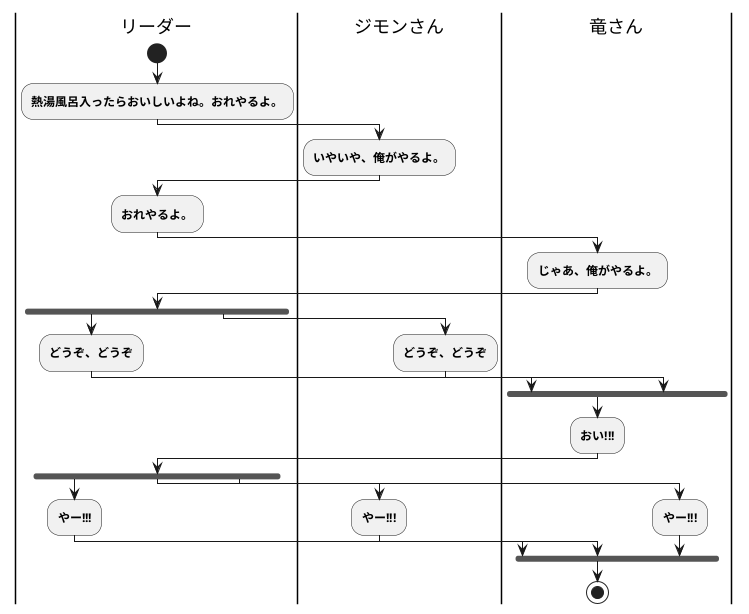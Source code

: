 @startuml

|リーダー|
start
:**熱湯風呂入ったらおいしいよね。おれやるよ。**;


|ジモンさん|
:**いやいや、俺がやるよ。**;

|リーダー|
:**おれやるよ。**;

|竜さん|
:**じゃあ、俺がやるよ。**;

|リーダー|
fork
:**どうぞ、どうぞ**;

|ジモンさん|
fork again
:**どうぞ、どうぞ**;

|竜さん|
end fork
:**おい!!!**;

|リーダー|
fork
:**やー!!!**;

|ジモンさん|
forkagain
:**やー!!!**;

|竜さん|
forkagain
:**やー!!!**;
end fork

stop
@enduml
